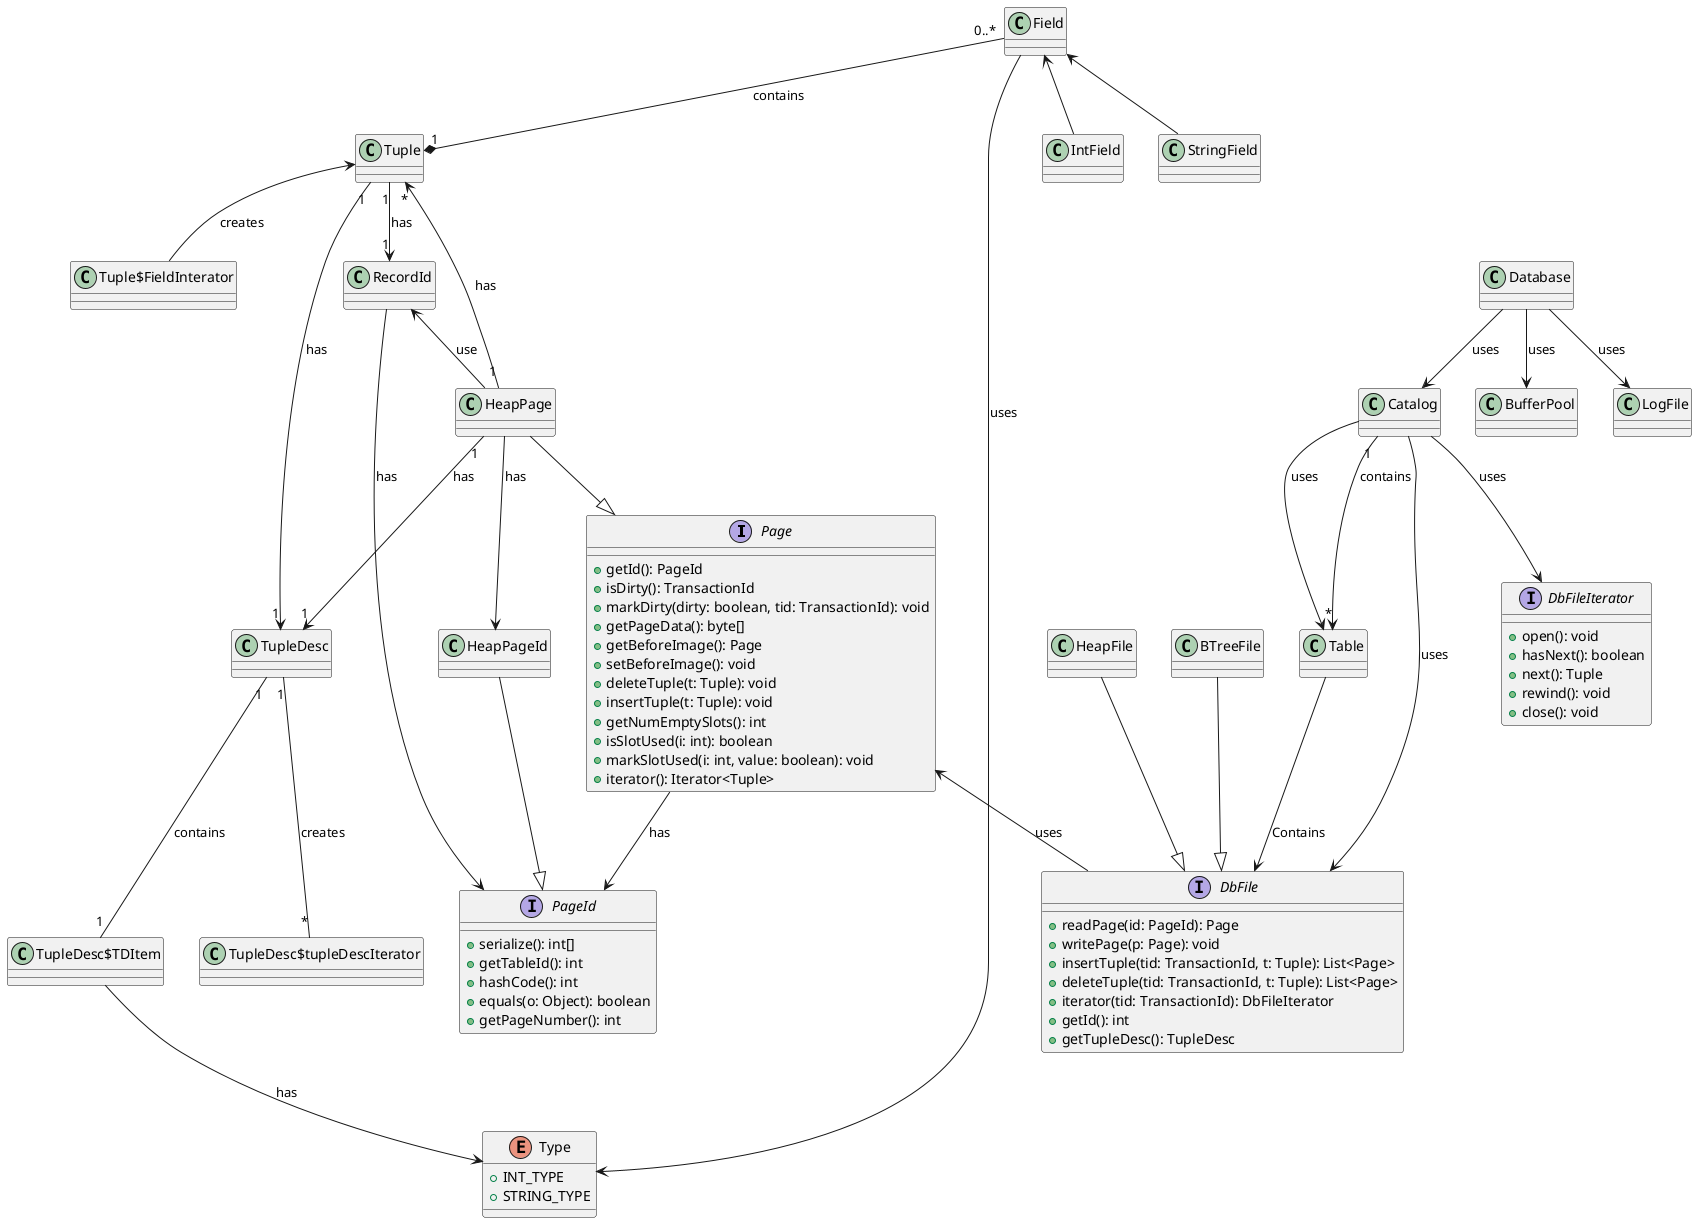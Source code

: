 @startuml
interface Page {
    +getId(): PageId
    +isDirty(): TransactionId
    +markDirty(dirty: boolean, tid: TransactionId): void
    +getPageData(): byte[]
    +getBeforeImage(): Page
    +setBeforeImage(): void
    +deleteTuple(t: Tuple): void
    +insertTuple(t: Tuple): void
    +getNumEmptySlots(): int
    +isSlotUsed(i: int): boolean
    +markSlotUsed(i: int, value: boolean): void
    +iterator(): Iterator<Tuple>
}

interface PageId {
    +serialize(): int[]
    +getTableId(): int
    +hashCode(): int
    +equals(o: Object): boolean
    +getPageNumber(): int
}

class HeapPage {
}

class HeapPageId {
}

class TupleDesc {
}

class Tuple {
}

class RecordId {
}

class Database {
}

interface DbFile {
    +readPage(id: PageId): Page
    +writePage(p: Page): void
    +insertTuple(tid: TransactionId, t: Tuple): List<Page>
    +deleteTuple(tid: TransactionId, t: Tuple): List<Page>
    +iterator(tid: TransactionId): DbFileIterator
    +getId(): int
    +getTupleDesc(): TupleDesc
}

interface DbFileIterator {
    +open(): void
    +hasNext(): boolean
    +next(): Tuple
    +rewind(): void
    +close(): void
}

class HeapFile {
}

class BTreeFile {
}

class Catalog {
}

class Table {
}


enum Type {
  +INT_TYPE
  +STRING_TYPE
}


Catalog --> Table : uses
Catalog "1" --> "*" Table : contains
Catalog --> DbFile : uses
Catalog --> DbFileIterator : uses

Tuple "1" --> "1" TupleDesc : has
Tuple "1" *-up- "0..*" Field : contains
Tuple <-down- Tuple$FieldInterator : creates
Tuple "1" --> "1" RecordId : has

TupleDesc "1" -- "1" TupleDesc$TDItem : contains
TupleDesc "1" -- "*" TupleDesc$tupleDescIterator : creates

RecordId --> PageId: has
RecordId <-- HeapPage : use


TupleDesc$TDItem --> Type: has

Field --> Type : uses
Field <-- IntField
Field <-- StringField


HeapPage "1" --> "1" TupleDesc : has
HeapPage "1" --> "*" Tuple : has
HeapPage --> HeapPageId : has
HeapPageId --|> PageId
HeapPage --|> Page

HeapFile --|> DbFile
BTreeFile --|> DbFile
Table --> DbFile : Contains

Page <-- DbFile : uses
Page --> PageId: has

Database --> Catalog : uses
Database --> BufferPool : uses
Database --> LogFile : uses

@enduml
